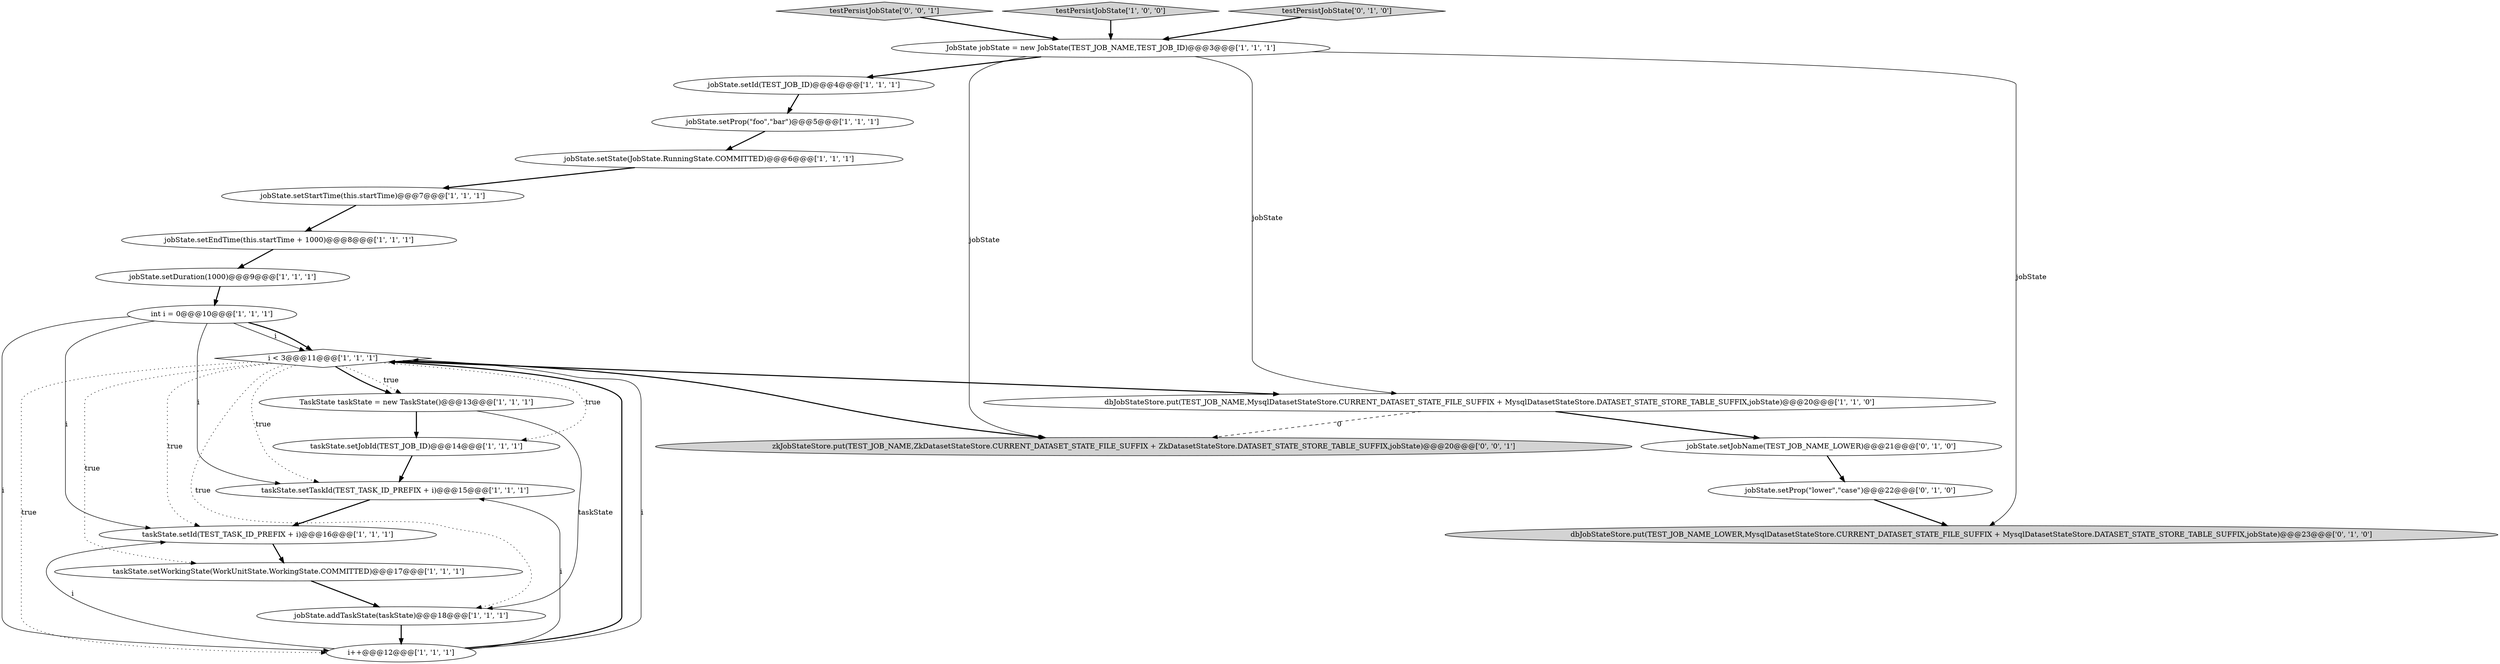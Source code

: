 digraph {
3 [style = filled, label = "i < 3@@@11@@@['1', '1', '1']", fillcolor = white, shape = diamond image = "AAA0AAABBB1BBB"];
1 [style = filled, label = "jobState.setEndTime(this.startTime + 1000)@@@8@@@['1', '1', '1']", fillcolor = white, shape = ellipse image = "AAA0AAABBB1BBB"];
20 [style = filled, label = "jobState.setProp(\"lower\",\"case\")@@@22@@@['0', '1', '0']", fillcolor = white, shape = ellipse image = "AAA1AAABBB2BBB"];
12 [style = filled, label = "TaskState taskState = new TaskState()@@@13@@@['1', '1', '1']", fillcolor = white, shape = ellipse image = "AAA0AAABBB1BBB"];
2 [style = filled, label = "i++@@@12@@@['1', '1', '1']", fillcolor = white, shape = ellipse image = "AAA0AAABBB1BBB"];
0 [style = filled, label = "taskState.setTaskId(TEST_TASK_ID_PREFIX + i)@@@15@@@['1', '1', '1']", fillcolor = white, shape = ellipse image = "AAA0AAABBB1BBB"];
13 [style = filled, label = "JobState jobState = new JobState(TEST_JOB_NAME,TEST_JOB_ID)@@@3@@@['1', '1', '1']", fillcolor = white, shape = ellipse image = "AAA0AAABBB1BBB"];
9 [style = filled, label = "taskState.setJobId(TEST_JOB_ID)@@@14@@@['1', '1', '1']", fillcolor = white, shape = ellipse image = "AAA0AAABBB1BBB"];
7 [style = filled, label = "jobState.addTaskState(taskState)@@@18@@@['1', '1', '1']", fillcolor = white, shape = ellipse image = "AAA0AAABBB1BBB"];
16 [style = filled, label = "taskState.setWorkingState(WorkUnitState.WorkingState.COMMITTED)@@@17@@@['1', '1', '1']", fillcolor = white, shape = ellipse image = "AAA0AAABBB1BBB"];
17 [style = filled, label = "jobState.setState(JobState.RunningState.COMMITTED)@@@6@@@['1', '1', '1']", fillcolor = white, shape = ellipse image = "AAA0AAABBB1BBB"];
10 [style = filled, label = "int i = 0@@@10@@@['1', '1', '1']", fillcolor = white, shape = ellipse image = "AAA0AAABBB1BBB"];
5 [style = filled, label = "jobState.setStartTime(this.startTime)@@@7@@@['1', '1', '1']", fillcolor = white, shape = ellipse image = "AAA0AAABBB1BBB"];
4 [style = filled, label = "taskState.setId(TEST_TASK_ID_PREFIX + i)@@@16@@@['1', '1', '1']", fillcolor = white, shape = ellipse image = "AAA0AAABBB1BBB"];
15 [style = filled, label = "jobState.setDuration(1000)@@@9@@@['1', '1', '1']", fillcolor = white, shape = ellipse image = "AAA0AAABBB1BBB"];
8 [style = filled, label = "dbJobStateStore.put(TEST_JOB_NAME,MysqlDatasetStateStore.CURRENT_DATASET_STATE_FILE_SUFFIX + MysqlDatasetStateStore.DATASET_STATE_STORE_TABLE_SUFFIX,jobState)@@@20@@@['1', '1', '0']", fillcolor = white, shape = ellipse image = "AAA0AAABBB1BBB"];
22 [style = filled, label = "testPersistJobState['0', '0', '1']", fillcolor = lightgray, shape = diamond image = "AAA0AAABBB3BBB"];
21 [style = filled, label = "jobState.setJobName(TEST_JOB_NAME_LOWER)@@@21@@@['0', '1', '0']", fillcolor = white, shape = ellipse image = "AAA1AAABBB2BBB"];
14 [style = filled, label = "jobState.setId(TEST_JOB_ID)@@@4@@@['1', '1', '1']", fillcolor = white, shape = ellipse image = "AAA0AAABBB1BBB"];
6 [style = filled, label = "testPersistJobState['1', '0', '0']", fillcolor = lightgray, shape = diamond image = "AAA0AAABBB1BBB"];
23 [style = filled, label = "zkJobStateStore.put(TEST_JOB_NAME,ZkDatasetStateStore.CURRENT_DATASET_STATE_FILE_SUFFIX + ZkDatasetStateStore.DATASET_STATE_STORE_TABLE_SUFFIX,jobState)@@@20@@@['0', '0', '1']", fillcolor = lightgray, shape = ellipse image = "AAA0AAABBB3BBB"];
11 [style = filled, label = "jobState.setProp(\"foo\",\"bar\")@@@5@@@['1', '1', '1']", fillcolor = white, shape = ellipse image = "AAA0AAABBB1BBB"];
18 [style = filled, label = "testPersistJobState['0', '1', '0']", fillcolor = lightgray, shape = diamond image = "AAA0AAABBB2BBB"];
19 [style = filled, label = "dbJobStateStore.put(TEST_JOB_NAME_LOWER,MysqlDatasetStateStore.CURRENT_DATASET_STATE_FILE_SUFFIX + MysqlDatasetStateStore.DATASET_STATE_STORE_TABLE_SUFFIX,jobState)@@@23@@@['0', '1', '0']", fillcolor = lightgray, shape = ellipse image = "AAA1AAABBB2BBB"];
3->12 [style = dotted, label="true"];
13->23 [style = solid, label="jobState"];
0->4 [style = bold, label=""];
13->8 [style = solid, label="jobState"];
4->16 [style = bold, label=""];
5->1 [style = bold, label=""];
10->3 [style = solid, label="i"];
10->4 [style = solid, label="i"];
18->13 [style = bold, label=""];
2->0 [style = solid, label="i"];
6->13 [style = bold, label=""];
13->19 [style = solid, label="jobState"];
9->0 [style = bold, label=""];
11->17 [style = bold, label=""];
14->11 [style = bold, label=""];
8->21 [style = bold, label=""];
10->3 [style = bold, label=""];
20->19 [style = bold, label=""];
2->3 [style = bold, label=""];
3->0 [style = dotted, label="true"];
8->23 [style = dashed, label="0"];
12->9 [style = bold, label=""];
3->23 [style = bold, label=""];
21->20 [style = bold, label=""];
3->12 [style = bold, label=""];
10->0 [style = solid, label="i"];
3->4 [style = dotted, label="true"];
2->4 [style = solid, label="i"];
3->2 [style = dotted, label="true"];
3->8 [style = bold, label=""];
2->3 [style = solid, label="i"];
1->15 [style = bold, label=""];
16->7 [style = bold, label=""];
10->2 [style = solid, label="i"];
3->7 [style = dotted, label="true"];
13->14 [style = bold, label=""];
3->9 [style = dotted, label="true"];
3->16 [style = dotted, label="true"];
12->7 [style = solid, label="taskState"];
15->10 [style = bold, label=""];
17->5 [style = bold, label=""];
22->13 [style = bold, label=""];
7->2 [style = bold, label=""];
}
